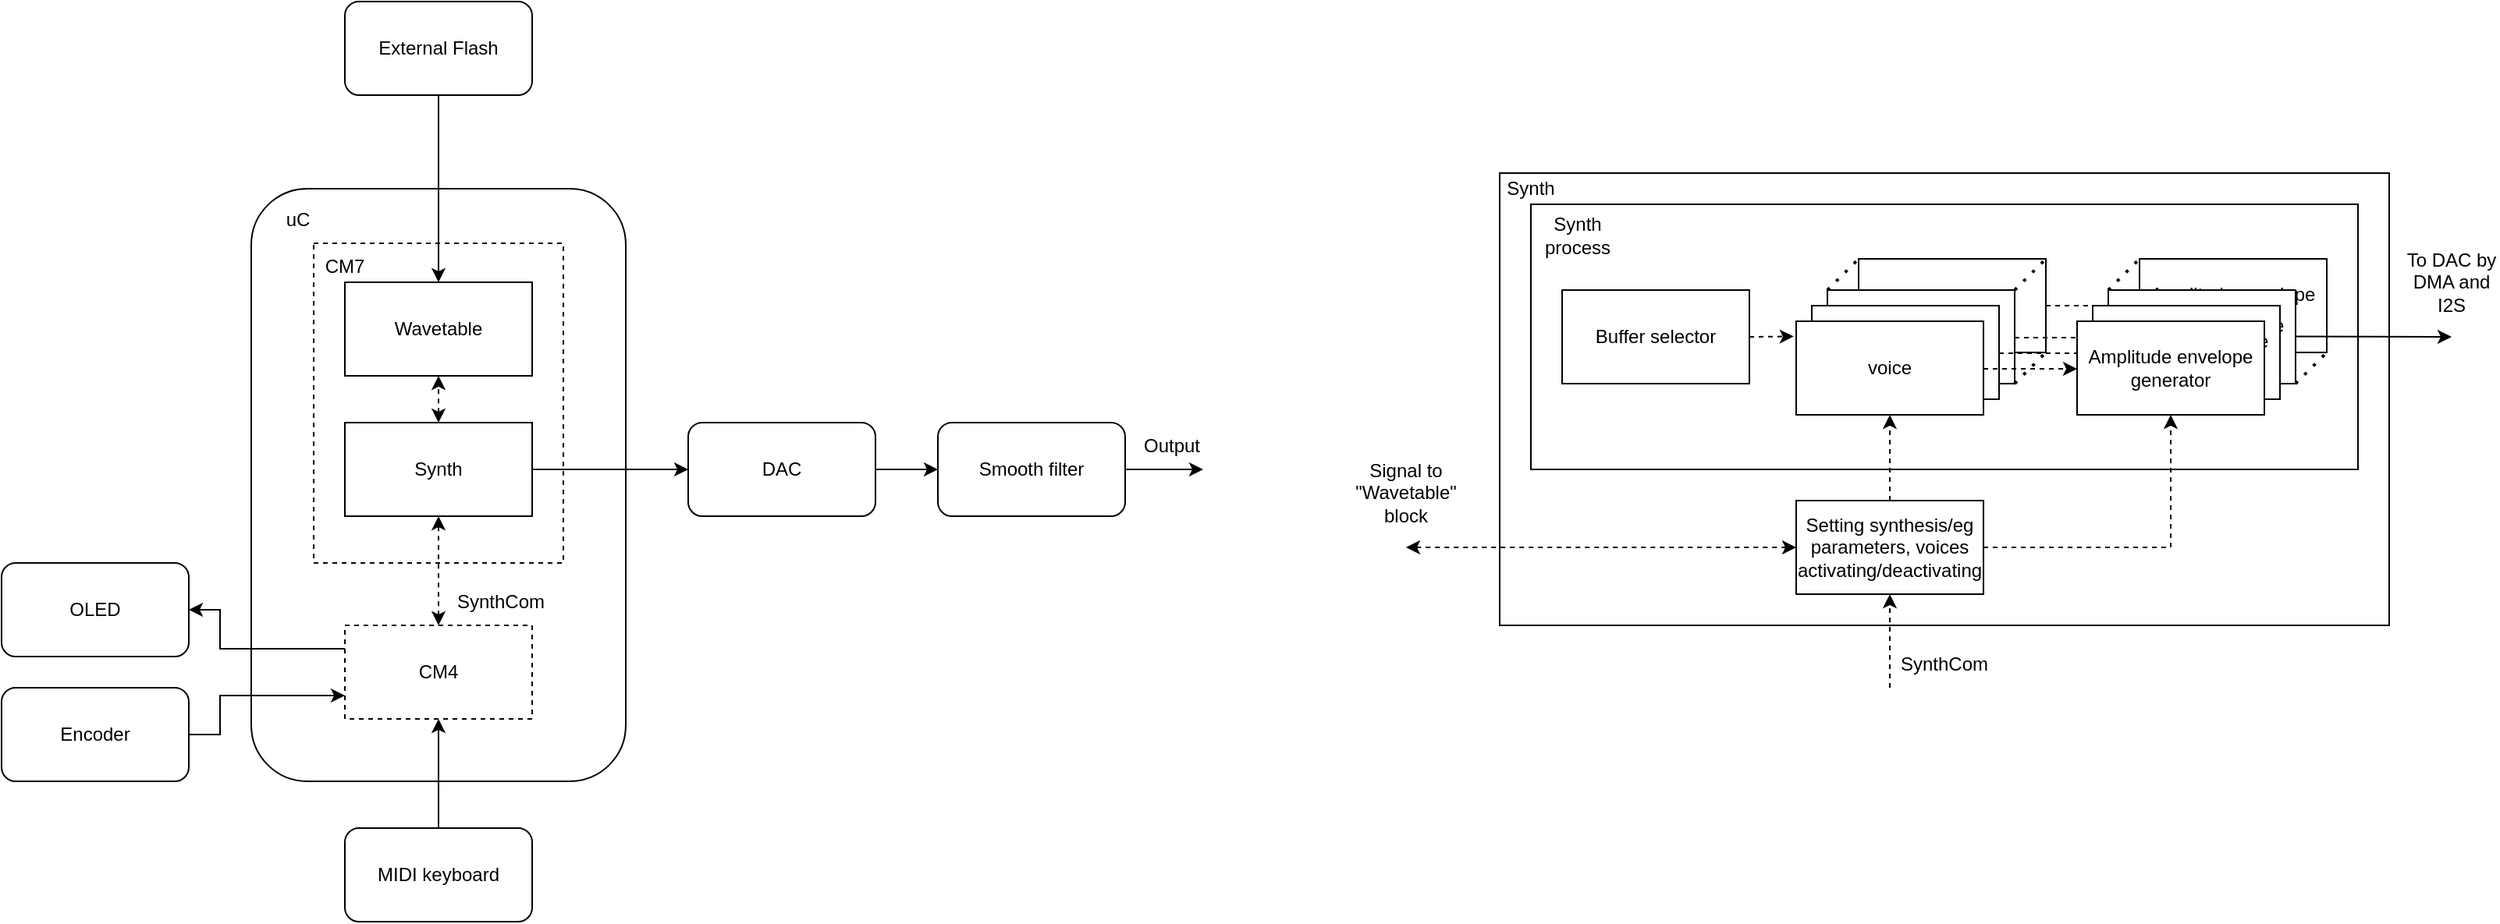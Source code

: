 <mxfile version="16.0.3" type="github">
  <diagram id="5cSsOeWGvjAQ2Ak-Ryve" name="Page-1">
    <mxGraphModel dx="1673" dy="939" grid="1" gridSize="10" guides="1" tooltips="1" connect="1" arrows="1" fold="1" page="1" pageScale="1" pageWidth="1654" pageHeight="1169" math="0" shadow="0">
      <root>
        <mxCell id="0" />
        <mxCell id="1" parent="0" />
        <mxCell id="fs4cdyZ-lPKIgxJvVlQ3-1" value="" style="rounded=0;whiteSpace=wrap;html=1;" parent="1" vertex="1">
          <mxGeometry x="1000" y="150" width="570" height="290" as="geometry" />
        </mxCell>
        <mxCell id="fs4cdyZ-lPKIgxJvVlQ3-2" value="MIDI keyboard" style="rounded=1;whiteSpace=wrap;html=1;" parent="1" vertex="1">
          <mxGeometry x="260" y="570" width="120" height="60" as="geometry" />
        </mxCell>
        <mxCell id="fs4cdyZ-lPKIgxJvVlQ3-3" value="" style="rounded=1;whiteSpace=wrap;html=1;glass=0;sketch=0;shadow=0;" parent="1" vertex="1">
          <mxGeometry x="200" y="160" width="240" height="380" as="geometry" />
        </mxCell>
        <mxCell id="fs4cdyZ-lPKIgxJvVlQ3-4" value="uC" style="text;html=1;strokeColor=none;fillColor=none;align=center;verticalAlign=middle;whiteSpace=wrap;rounded=0;" parent="1" vertex="1">
          <mxGeometry x="200" y="165" width="60" height="30" as="geometry" />
        </mxCell>
        <mxCell id="fs4cdyZ-lPKIgxJvVlQ3-5" value="" style="rounded=0;whiteSpace=wrap;html=1;dashed=1;" parent="1" vertex="1">
          <mxGeometry x="260" y="440" width="120" height="60" as="geometry" />
        </mxCell>
        <mxCell id="fs4cdyZ-lPKIgxJvVlQ3-6" value="" style="rounded=0;whiteSpace=wrap;html=1;dashed=1;" parent="1" vertex="1">
          <mxGeometry x="240" y="195" width="160" height="205" as="geometry" />
        </mxCell>
        <mxCell id="fs4cdyZ-lPKIgxJvVlQ3-7" value="CM7" style="text;html=1;strokeColor=none;fillColor=none;align=center;verticalAlign=middle;whiteSpace=wrap;rounded=0;dashed=1;" parent="1" vertex="1">
          <mxGeometry x="230" y="195" width="60" height="30" as="geometry" />
        </mxCell>
        <mxCell id="fs4cdyZ-lPKIgxJvVlQ3-8" value="CM4" style="text;html=1;strokeColor=none;fillColor=none;align=center;verticalAlign=middle;whiteSpace=wrap;rounded=0;dashed=1;" parent="1" vertex="1">
          <mxGeometry x="290" y="455" width="60" height="30" as="geometry" />
        </mxCell>
        <mxCell id="fs4cdyZ-lPKIgxJvVlQ3-9" value="" style="endArrow=classic;startArrow=classic;html=1;rounded=0;entryX=0.5;entryY=1;entryDx=0;entryDy=0;dashed=1;" parent="1" target="fs4cdyZ-lPKIgxJvVlQ3-11" edge="1">
          <mxGeometry width="50" height="50" relative="1" as="geometry">
            <mxPoint x="320" y="440" as="sourcePoint" />
            <mxPoint x="390" y="380" as="targetPoint" />
          </mxGeometry>
        </mxCell>
        <mxCell id="fs4cdyZ-lPKIgxJvVlQ3-10" value="SynthCom" style="text;html=1;strokeColor=none;fillColor=none;align=center;verticalAlign=middle;whiteSpace=wrap;rounded=0;dashed=1;" parent="1" vertex="1">
          <mxGeometry x="330" y="410" width="60" height="30" as="geometry" />
        </mxCell>
        <mxCell id="fs4cdyZ-lPKIgxJvVlQ3-11" value="Synth" style="rounded=0;whiteSpace=wrap;html=1;" parent="1" vertex="1">
          <mxGeometry x="260" y="310" width="120" height="60" as="geometry" />
        </mxCell>
        <mxCell id="fs4cdyZ-lPKIgxJvVlQ3-12" value="" style="endArrow=classic;html=1;rounded=0;exitX=0.5;exitY=0;exitDx=0;exitDy=0;entryX=0.5;entryY=1;entryDx=0;entryDy=0;" parent="1" source="fs4cdyZ-lPKIgxJvVlQ3-2" target="fs4cdyZ-lPKIgxJvVlQ3-5" edge="1">
          <mxGeometry width="50" height="50" relative="1" as="geometry">
            <mxPoint x="380" y="490" as="sourcePoint" />
            <mxPoint x="430" y="440" as="targetPoint" />
          </mxGeometry>
        </mxCell>
        <mxCell id="fs4cdyZ-lPKIgxJvVlQ3-13" value="OLED" style="rounded=1;whiteSpace=wrap;html=1;" parent="1" vertex="1">
          <mxGeometry x="40" y="400" width="120" height="60" as="geometry" />
        </mxCell>
        <mxCell id="fs4cdyZ-lPKIgxJvVlQ3-14" value="Encoder" style="rounded=1;whiteSpace=wrap;html=1;" parent="1" vertex="1">
          <mxGeometry x="40" y="480" width="120" height="60" as="geometry" />
        </mxCell>
        <mxCell id="fs4cdyZ-lPKIgxJvVlQ3-15" value="" style="endArrow=classic;html=1;rounded=0;exitX=0;exitY=0.25;exitDx=0;exitDy=0;entryX=1;entryY=0.5;entryDx=0;entryDy=0;" parent="1" source="fs4cdyZ-lPKIgxJvVlQ3-5" target="fs4cdyZ-lPKIgxJvVlQ3-13" edge="1">
          <mxGeometry width="50" height="50" relative="1" as="geometry">
            <mxPoint x="230" y="480" as="sourcePoint" />
            <mxPoint x="190" y="475" as="targetPoint" />
            <Array as="points">
              <mxPoint x="180" y="455" />
              <mxPoint x="180" y="450" />
              <mxPoint x="180" y="430" />
            </Array>
          </mxGeometry>
        </mxCell>
        <mxCell id="fs4cdyZ-lPKIgxJvVlQ3-16" value="" style="endArrow=classic;html=1;rounded=0;exitX=1;exitY=0.5;exitDx=0;exitDy=0;entryX=0;entryY=0.75;entryDx=0;entryDy=0;" parent="1" source="fs4cdyZ-lPKIgxJvVlQ3-14" target="fs4cdyZ-lPKIgxJvVlQ3-5" edge="1">
          <mxGeometry width="50" height="50" relative="1" as="geometry">
            <mxPoint x="230" y="480" as="sourcePoint" />
            <mxPoint x="220" y="540" as="targetPoint" />
            <Array as="points">
              <mxPoint x="180" y="510" />
              <mxPoint x="180" y="485" />
            </Array>
          </mxGeometry>
        </mxCell>
        <mxCell id="fs4cdyZ-lPKIgxJvVlQ3-17" value="DAC" style="rounded=1;whiteSpace=wrap;html=1;" parent="1" vertex="1">
          <mxGeometry x="480" y="310" width="120" height="60" as="geometry" />
        </mxCell>
        <mxCell id="fs4cdyZ-lPKIgxJvVlQ3-18" value="" style="endArrow=classic;html=1;rounded=0;exitX=1;exitY=0.5;exitDx=0;exitDy=0;" parent="1" source="fs4cdyZ-lPKIgxJvVlQ3-11" edge="1">
          <mxGeometry width="50" height="50" relative="1" as="geometry">
            <mxPoint x="410" y="340" as="sourcePoint" />
            <mxPoint x="480" y="340" as="targetPoint" />
          </mxGeometry>
        </mxCell>
        <mxCell id="fs4cdyZ-lPKIgxJvVlQ3-19" value="Smooth filter" style="rounded=1;whiteSpace=wrap;html=1;" parent="1" vertex="1">
          <mxGeometry x="640" y="310" width="120" height="60" as="geometry" />
        </mxCell>
        <mxCell id="fs4cdyZ-lPKIgxJvVlQ3-20" value="" style="endArrow=classic;html=1;rounded=0;exitX=1;exitY=0.5;exitDx=0;exitDy=0;entryX=0;entryY=0.5;entryDx=0;entryDy=0;" parent="1" source="fs4cdyZ-lPKIgxJvVlQ3-17" target="fs4cdyZ-lPKIgxJvVlQ3-19" edge="1">
          <mxGeometry width="50" height="50" relative="1" as="geometry">
            <mxPoint x="490" y="370" as="sourcePoint" />
            <mxPoint x="540" y="320" as="targetPoint" />
          </mxGeometry>
        </mxCell>
        <mxCell id="fs4cdyZ-lPKIgxJvVlQ3-21" value="" style="endArrow=classic;html=1;rounded=0;exitX=1;exitY=0.5;exitDx=0;exitDy=0;" parent="1" source="fs4cdyZ-lPKIgxJvVlQ3-19" edge="1">
          <mxGeometry width="50" height="50" relative="1" as="geometry">
            <mxPoint x="810" y="340" as="sourcePoint" />
            <mxPoint x="810" y="340" as="targetPoint" />
          </mxGeometry>
        </mxCell>
        <mxCell id="fs4cdyZ-lPKIgxJvVlQ3-22" value="Output" style="text;html=1;strokeColor=none;fillColor=none;align=center;verticalAlign=middle;whiteSpace=wrap;rounded=0;" parent="1" vertex="1">
          <mxGeometry x="760" y="310" width="60" height="30" as="geometry" />
        </mxCell>
        <mxCell id="fs4cdyZ-lPKIgxJvVlQ3-23" value="External Flash" style="rounded=1;whiteSpace=wrap;html=1;" parent="1" vertex="1">
          <mxGeometry x="260" y="40" width="120" height="60" as="geometry" />
        </mxCell>
        <mxCell id="fs4cdyZ-lPKIgxJvVlQ3-24" value="" style="endArrow=classic;html=1;rounded=0;exitX=0.5;exitY=1;exitDx=0;exitDy=0;entryX=0.5;entryY=0;entryDx=0;entryDy=0;" parent="1" source="fs4cdyZ-lPKIgxJvVlQ3-23" target="fs4cdyZ-lPKIgxJvVlQ3-25" edge="1">
          <mxGeometry width="50" height="50" relative="1" as="geometry">
            <mxPoint x="360" y="180" as="sourcePoint" />
            <mxPoint x="310" y="120" as="targetPoint" />
          </mxGeometry>
        </mxCell>
        <mxCell id="fs4cdyZ-lPKIgxJvVlQ3-25" value="Wavetable" style="rounded=0;whiteSpace=wrap;html=1;" parent="1" vertex="1">
          <mxGeometry x="260" y="220" width="120" height="60" as="geometry" />
        </mxCell>
        <mxCell id="fs4cdyZ-lPKIgxJvVlQ3-26" value="" style="endArrow=classic;startArrow=classic;html=1;rounded=0;exitX=0.5;exitY=0;exitDx=0;exitDy=0;entryX=0.5;entryY=1;entryDx=0;entryDy=0;dashed=1;" parent="1" source="fs4cdyZ-lPKIgxJvVlQ3-11" target="fs4cdyZ-lPKIgxJvVlQ3-25" edge="1">
          <mxGeometry width="50" height="50" relative="1" as="geometry">
            <mxPoint x="350" y="260" as="sourcePoint" />
            <mxPoint x="400" y="210" as="targetPoint" />
          </mxGeometry>
        </mxCell>
        <mxCell id="fs4cdyZ-lPKIgxJvVlQ3-27" value="Synth" style="text;html=1;strokeColor=none;fillColor=none;align=center;verticalAlign=middle;whiteSpace=wrap;rounded=0;" parent="1" vertex="1">
          <mxGeometry x="990" y="145" width="60" height="30" as="geometry" />
        </mxCell>
        <mxCell id="fs4cdyZ-lPKIgxJvVlQ3-28" value="Setting synthesis/eg parameters, voices activating/deactivating" style="rounded=0;whiteSpace=wrap;html=1;" parent="1" vertex="1">
          <mxGeometry x="1190" y="360" width="120" height="60" as="geometry" />
        </mxCell>
        <mxCell id="fs4cdyZ-lPKIgxJvVlQ3-29" value="" style="endArrow=classic;startArrow=none;html=1;rounded=0;entryX=0.5;entryY=1;entryDx=0;entryDy=0;startFill=0;dashed=1;" parent="1" target="fs4cdyZ-lPKIgxJvVlQ3-28" edge="1">
          <mxGeometry width="50" height="50" relative="1" as="geometry">
            <mxPoint x="1250" y="480" as="sourcePoint" />
            <mxPoint x="1130" y="450" as="targetPoint" />
          </mxGeometry>
        </mxCell>
        <mxCell id="fs4cdyZ-lPKIgxJvVlQ3-30" value="" style="rounded=0;whiteSpace=wrap;html=1;" parent="1" vertex="1">
          <mxGeometry x="1020" y="170" width="530" height="170" as="geometry" />
        </mxCell>
        <mxCell id="fs4cdyZ-lPKIgxJvVlQ3-31" value="SynthCom" style="text;html=1;strokeColor=none;fillColor=none;align=center;verticalAlign=middle;whiteSpace=wrap;rounded=0;dashed=1;" parent="1" vertex="1">
          <mxGeometry x="1255" y="450" width="60" height="30" as="geometry" />
        </mxCell>
        <mxCell id="fs4cdyZ-lPKIgxJvVlQ3-32" value="" style="endArrow=classic;startArrow=classic;html=1;rounded=0;startFill=1;dashed=1;exitX=0;exitY=0.5;exitDx=0;exitDy=0;" parent="1" source="fs4cdyZ-lPKIgxJvVlQ3-28" edge="1">
          <mxGeometry width="50" height="50" relative="1" as="geometry">
            <mxPoint x="1120" y="490" as="sourcePoint" />
            <mxPoint x="940" y="390" as="targetPoint" />
          </mxGeometry>
        </mxCell>
        <mxCell id="fs4cdyZ-lPKIgxJvVlQ3-33" value="&#xa;&#xa;&lt;span style=&quot;color: rgb(0, 0, 0); font-family: helvetica; font-size: 12px; font-style: normal; font-weight: 400; letter-spacing: normal; text-align: center; text-indent: 0px; text-transform: none; word-spacing: 0px; background-color: rgb(248, 249, 250); display: inline; float: none;&quot;&gt;voice&lt;/span&gt;&#xa;&#xa;" style="rounded=0;whiteSpace=wrap;html=1;" parent="1" vertex="1">
          <mxGeometry x="1230" y="205" width="120" height="60" as="geometry" />
        </mxCell>
        <mxCell id="fs4cdyZ-lPKIgxJvVlQ3-34" value="" style="rounded=0;whiteSpace=wrap;html=1;" parent="1" vertex="1">
          <mxGeometry x="1210" y="225" width="120" height="60" as="geometry" />
        </mxCell>
        <mxCell id="fs4cdyZ-lPKIgxJvVlQ3-35" value="" style="rounded=0;whiteSpace=wrap;html=1;" parent="1" vertex="1">
          <mxGeometry x="1200" y="235" width="120" height="60" as="geometry" />
        </mxCell>
        <mxCell id="fs4cdyZ-lPKIgxJvVlQ3-36" value="" style="endArrow=none;dashed=1;html=1;dashPattern=1 3;strokeWidth=2;rounded=0;exitX=1;exitY=0;exitDx=0;exitDy=0;" parent="1" edge="1">
          <mxGeometry width="50" height="50" relative="1" as="geometry">
            <mxPoint x="1330" y="285" as="sourcePoint" />
            <mxPoint x="1350" y="265" as="targetPoint" />
            <Array as="points">
              <mxPoint x="1330" y="285" />
            </Array>
          </mxGeometry>
        </mxCell>
        <mxCell id="fs4cdyZ-lPKIgxJvVlQ3-37" value="" style="endArrow=none;dashed=1;html=1;dashPattern=1 3;strokeWidth=2;rounded=0;exitX=1;exitY=0;exitDx=0;exitDy=0;" parent="1" edge="1">
          <mxGeometry width="50" height="50" relative="1" as="geometry">
            <mxPoint x="1210" y="225" as="sourcePoint" />
            <mxPoint x="1230" y="205" as="targetPoint" />
          </mxGeometry>
        </mxCell>
        <mxCell id="fs4cdyZ-lPKIgxJvVlQ3-38" value="voice" style="rounded=0;whiteSpace=wrap;html=1;" parent="1" vertex="1">
          <mxGeometry x="1190" y="245" width="120" height="60" as="geometry" />
        </mxCell>
        <mxCell id="fs4cdyZ-lPKIgxJvVlQ3-39" value="" style="endArrow=none;dashed=1;html=1;dashPattern=1 3;strokeWidth=2;rounded=0;exitX=1;exitY=0;exitDx=0;exitDy=0;" parent="1" edge="1">
          <mxGeometry width="50" height="50" relative="1" as="geometry">
            <mxPoint x="1330" y="225" as="sourcePoint" />
            <mxPoint x="1350" y="205" as="targetPoint" />
            <Array as="points">
              <mxPoint x="1330" y="225" />
            </Array>
          </mxGeometry>
        </mxCell>
        <mxCell id="fs4cdyZ-lPKIgxJvVlQ3-40" value="Signal to &quot;Wavetable&quot; block" style="text;html=1;strokeColor=none;fillColor=none;align=center;verticalAlign=middle;whiteSpace=wrap;rounded=0;" parent="1" vertex="1">
          <mxGeometry x="910" y="340" width="60" height="30" as="geometry" />
        </mxCell>
        <mxCell id="fs4cdyZ-lPKIgxJvVlQ3-41" value="" style="endArrow=none;dashed=1;html=1;dashPattern=1 3;strokeWidth=2;rounded=0;exitX=1;exitY=0;exitDx=0;exitDy=0;" parent="1" edge="1">
          <mxGeometry width="50" height="50" relative="1" as="geometry">
            <mxPoint x="1390" y="225" as="sourcePoint" />
            <mxPoint x="1410" y="205" as="targetPoint" />
          </mxGeometry>
        </mxCell>
        <mxCell id="fs4cdyZ-lPKIgxJvVlQ3-42" value="" style="endArrow=none;dashed=1;html=1;dashPattern=1 3;strokeWidth=2;rounded=0;exitX=1;exitY=0;exitDx=0;exitDy=0;" parent="1" edge="1">
          <mxGeometry width="50" height="50" relative="1" as="geometry">
            <mxPoint x="1510" y="225" as="sourcePoint" />
            <mxPoint x="1530" y="205" as="targetPoint" />
          </mxGeometry>
        </mxCell>
        <mxCell id="fs4cdyZ-lPKIgxJvVlQ3-43" value="" style="endArrow=none;dashed=1;html=1;dashPattern=1 3;strokeWidth=2;rounded=0;exitX=1;exitY=0;exitDx=0;exitDy=0;" parent="1" edge="1">
          <mxGeometry width="50" height="50" relative="1" as="geometry">
            <mxPoint x="1510" y="285" as="sourcePoint" />
            <mxPoint x="1530" y="265" as="targetPoint" />
          </mxGeometry>
        </mxCell>
        <mxCell id="fs4cdyZ-lPKIgxJvVlQ3-44" value="" style="endArrow=classic;startArrow=none;html=1;rounded=0;entryX=0.5;entryY=1;entryDx=0;entryDy=0;startFill=0;dashed=1;exitX=0.5;exitY=0;exitDx=0;exitDy=0;" parent="1" source="fs4cdyZ-lPKIgxJvVlQ3-28" target="fs4cdyZ-lPKIgxJvVlQ3-38" edge="1">
          <mxGeometry width="50" height="50" relative="1" as="geometry">
            <mxPoint x="1099.53" y="350" as="sourcePoint" />
            <mxPoint x="1099.53" y="285" as="targetPoint" />
          </mxGeometry>
        </mxCell>
        <mxCell id="fs4cdyZ-lPKIgxJvVlQ3-45" value="" style="endArrow=classic;startArrow=none;html=1;rounded=0;startFill=0;dashed=1;exitX=1;exitY=0.5;exitDx=0;exitDy=0;" parent="1" edge="1">
          <mxGeometry width="50" height="50" relative="1" as="geometry">
            <mxPoint x="1350" y="235" as="sourcePoint" />
            <mxPoint x="1410" y="235" as="targetPoint" />
          </mxGeometry>
        </mxCell>
        <mxCell id="fs4cdyZ-lPKIgxJvVlQ3-46" value="Amplitude envelope generators" style="rounded=0;whiteSpace=wrap;html=1;" parent="1" vertex="1">
          <mxGeometry x="1410" y="205" width="120" height="60" as="geometry" />
        </mxCell>
        <mxCell id="fs4cdyZ-lPKIgxJvVlQ3-47" value="" style="endArrow=classic;startArrow=none;html=1;rounded=0;startFill=0;dashed=1;exitX=1;exitY=0.5;exitDx=0;exitDy=0;" parent="1" edge="1">
          <mxGeometry width="50" height="50" relative="1" as="geometry">
            <mxPoint x="1330" y="255.5" as="sourcePoint" />
            <mxPoint x="1390" y="255.5" as="targetPoint" />
          </mxGeometry>
        </mxCell>
        <mxCell id="fs4cdyZ-lPKIgxJvVlQ3-48" value="Amplitude envelope generators" style="rounded=0;whiteSpace=wrap;html=1;" parent="1" vertex="1">
          <mxGeometry x="1390" y="225" width="120" height="60" as="geometry" />
        </mxCell>
        <mxCell id="fs4cdyZ-lPKIgxJvVlQ3-49" value="" style="endArrow=classic;startArrow=none;html=1;rounded=0;startFill=0;dashed=1;exitX=1;exitY=0.5;exitDx=0;exitDy=0;" parent="1" edge="1">
          <mxGeometry width="50" height="50" relative="1" as="geometry">
            <mxPoint x="1320" y="265.5" as="sourcePoint" />
            <mxPoint x="1380" y="265.5" as="targetPoint" />
          </mxGeometry>
        </mxCell>
        <mxCell id="fs4cdyZ-lPKIgxJvVlQ3-50" value="Amplitude envelope generators" style="rounded=0;whiteSpace=wrap;html=1;" parent="1" vertex="1">
          <mxGeometry x="1380" y="235" width="120" height="60" as="geometry" />
        </mxCell>
        <mxCell id="fs4cdyZ-lPKIgxJvVlQ3-51" value="" style="endArrow=classic;startArrow=none;html=1;rounded=0;startFill=0;dashed=1;exitX=1;exitY=0.5;exitDx=0;exitDy=0;" parent="1" edge="1">
          <mxGeometry width="50" height="50" relative="1" as="geometry">
            <mxPoint x="1310" y="275.5" as="sourcePoint" />
            <mxPoint x="1370" y="275.5" as="targetPoint" />
          </mxGeometry>
        </mxCell>
        <mxCell id="fs4cdyZ-lPKIgxJvVlQ3-52" value="Amplitude envelope generator" style="rounded=0;whiteSpace=wrap;html=1;" parent="1" vertex="1">
          <mxGeometry x="1370" y="245" width="120" height="60" as="geometry" />
        </mxCell>
        <mxCell id="fs4cdyZ-lPKIgxJvVlQ3-53" value="" style="endArrow=classic;html=1;rounded=0;dashed=1;exitX=1;exitY=0.5;exitDx=0;exitDy=0;entryX=0.5;entryY=1;entryDx=0;entryDy=0;" parent="1" source="fs4cdyZ-lPKIgxJvVlQ3-28" target="fs4cdyZ-lPKIgxJvVlQ3-52" edge="1">
          <mxGeometry width="50" height="50" relative="1" as="geometry">
            <mxPoint x="1170" y="370" as="sourcePoint" />
            <mxPoint x="1220" y="320" as="targetPoint" />
            <Array as="points">
              <mxPoint x="1430" y="390" />
            </Array>
          </mxGeometry>
        </mxCell>
        <mxCell id="fs4cdyZ-lPKIgxJvVlQ3-54" value="Buffer selector" style="rounded=0;whiteSpace=wrap;html=1;shadow=0;glass=0;sketch=0;" parent="1" vertex="1">
          <mxGeometry x="1040" y="225" width="120" height="60" as="geometry" />
        </mxCell>
        <mxCell id="fs4cdyZ-lPKIgxJvVlQ3-55" value="" style="endArrow=classic;html=1;rounded=0;dashed=1;exitX=1;exitY=0.5;exitDx=0;exitDy=0;entryX=-0.013;entryY=0.162;entryDx=0;entryDy=0;entryPerimeter=0;" parent="1" source="fs4cdyZ-lPKIgxJvVlQ3-54" target="fs4cdyZ-lPKIgxJvVlQ3-38" edge="1">
          <mxGeometry width="50" height="50" relative="1" as="geometry">
            <mxPoint x="1200" y="320" as="sourcePoint" />
            <mxPoint x="1250" y="270" as="targetPoint" />
          </mxGeometry>
        </mxCell>
        <mxCell id="fs4cdyZ-lPKIgxJvVlQ3-56" value="Synth process" style="text;html=1;strokeColor=none;fillColor=none;align=center;verticalAlign=middle;whiteSpace=wrap;rounded=0;" parent="1" vertex="1">
          <mxGeometry x="1020" y="175" width="60" height="30" as="geometry" />
        </mxCell>
        <mxCell id="fs4cdyZ-lPKIgxJvVlQ3-57" value="" style="endArrow=classic;html=1;rounded=0;exitX=1;exitY=0.5;exitDx=0;exitDy=0;" parent="1" edge="1">
          <mxGeometry width="50" height="50" relative="1" as="geometry">
            <mxPoint x="1510" y="254.8" as="sourcePoint" />
            <mxPoint x="1610" y="255" as="targetPoint" />
          </mxGeometry>
        </mxCell>
        <mxCell id="fs4cdyZ-lPKIgxJvVlQ3-58" value="To DAC by DMA and I2S" style="text;html=1;strokeColor=none;fillColor=none;align=center;verticalAlign=middle;whiteSpace=wrap;rounded=0;shadow=0;glass=0;sketch=0;" parent="1" vertex="1">
          <mxGeometry x="1580" y="205" width="60" height="30" as="geometry" />
        </mxCell>
      </root>
    </mxGraphModel>
  </diagram>
</mxfile>
